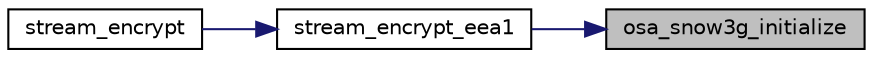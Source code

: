 digraph "osa_snow3g_initialize"
{
 // LATEX_PDF_SIZE
  edge [fontname="Helvetica",fontsize="10",labelfontname="Helvetica",labelfontsize="10"];
  node [fontname="Helvetica",fontsize="10",shape=record];
  rankdir="RL";
  Node1 [label="osa_snow3g_initialize",height=0.2,width=0.4,color="black", fillcolor="grey75", style="filled", fontcolor="black",tooltip=" "];
  Node1 -> Node2 [dir="back",color="midnightblue",fontsize="10",style="solid",fontname="Helvetica"];
  Node2 [label="stream_encrypt_eea1",height=0.2,width=0.4,color="black", fillcolor="white", style="filled",URL="$osa__stream__eea_8c.html#ad1aedad66fa04a02978158156bd3620a",tooltip=" "];
  Node2 -> Node3 [dir="back",color="midnightblue",fontsize="10",style="solid",fontname="Helvetica"];
  Node3 [label="stream_encrypt",height=0.2,width=0.4,color="black", fillcolor="white", style="filled",URL="$osa__stream__eea_8c.html#acf80289e97a7380fadeccee4ac3c12b1",tooltip="Encrypt/Decrypt a block of data based on the provided algorithm."];
}
